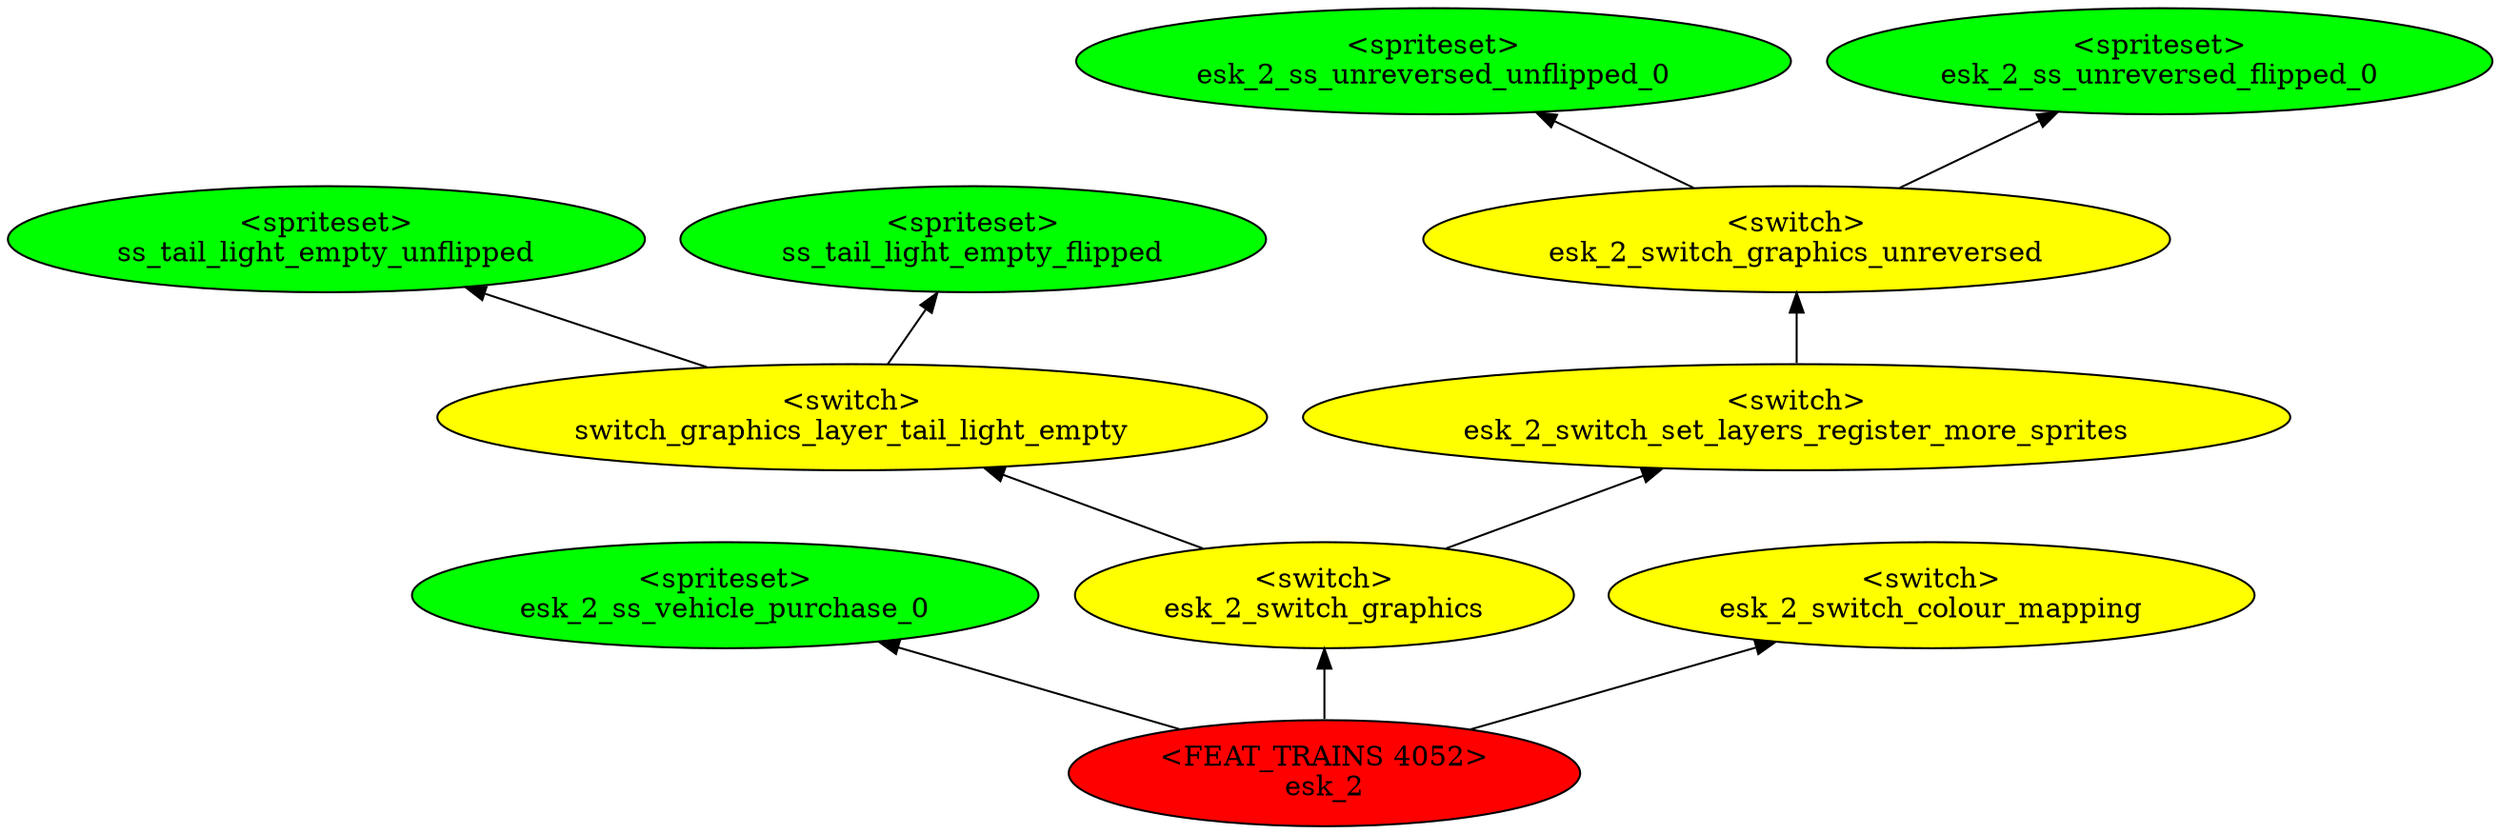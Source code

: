 digraph {
rankdir="BT"
ss_tail_light_empty_unflipped [fillcolor=green style="filled" label="<spriteset>\nss_tail_light_empty_unflipped"]
ss_tail_light_empty_flipped [fillcolor=green style="filled" label="<spriteset>\nss_tail_light_empty_flipped"]
switch_graphics_layer_tail_light_empty [fillcolor=yellow style="filled" label="<switch>\nswitch_graphics_layer_tail_light_empty"]
esk_2_ss_unreversed_unflipped_0 [fillcolor=green style="filled" label="<spriteset>\nesk_2_ss_unreversed_unflipped_0"]
esk_2_ss_unreversed_flipped_0 [fillcolor=green style="filled" label="<spriteset>\nesk_2_ss_unreversed_flipped_0"]
esk_2_switch_graphics_unreversed [fillcolor=yellow style="filled" label="<switch>\nesk_2_switch_graphics_unreversed"]
esk_2_ss_vehicle_purchase_0 [fillcolor=green style="filled" label="<spriteset>\nesk_2_ss_vehicle_purchase_0"]
esk_2_switch_set_layers_register_more_sprites [fillcolor=yellow style="filled" label="<switch>\nesk_2_switch_set_layers_register_more_sprites"]
esk_2_switch_graphics [fillcolor=yellow style="filled" label="<switch>\nesk_2_switch_graphics"]
esk_2_switch_colour_mapping [fillcolor=yellow style="filled" label="<switch>\nesk_2_switch_colour_mapping"]
esk_2 [fillcolor=red style="filled" label="<FEAT_TRAINS 4052>\nesk_2"]
esk_2_switch_graphics_unreversed->esk_2_ss_unreversed_flipped_0
esk_2->esk_2_switch_graphics
switch_graphics_layer_tail_light_empty->ss_tail_light_empty_flipped
esk_2->esk_2_ss_vehicle_purchase_0
esk_2_switch_graphics->switch_graphics_layer_tail_light_empty
esk_2_switch_graphics_unreversed->esk_2_ss_unreversed_unflipped_0
esk_2_switch_set_layers_register_more_sprites->esk_2_switch_graphics_unreversed
switch_graphics_layer_tail_light_empty->ss_tail_light_empty_unflipped
esk_2_switch_graphics->esk_2_switch_set_layers_register_more_sprites
esk_2->esk_2_switch_colour_mapping
}
